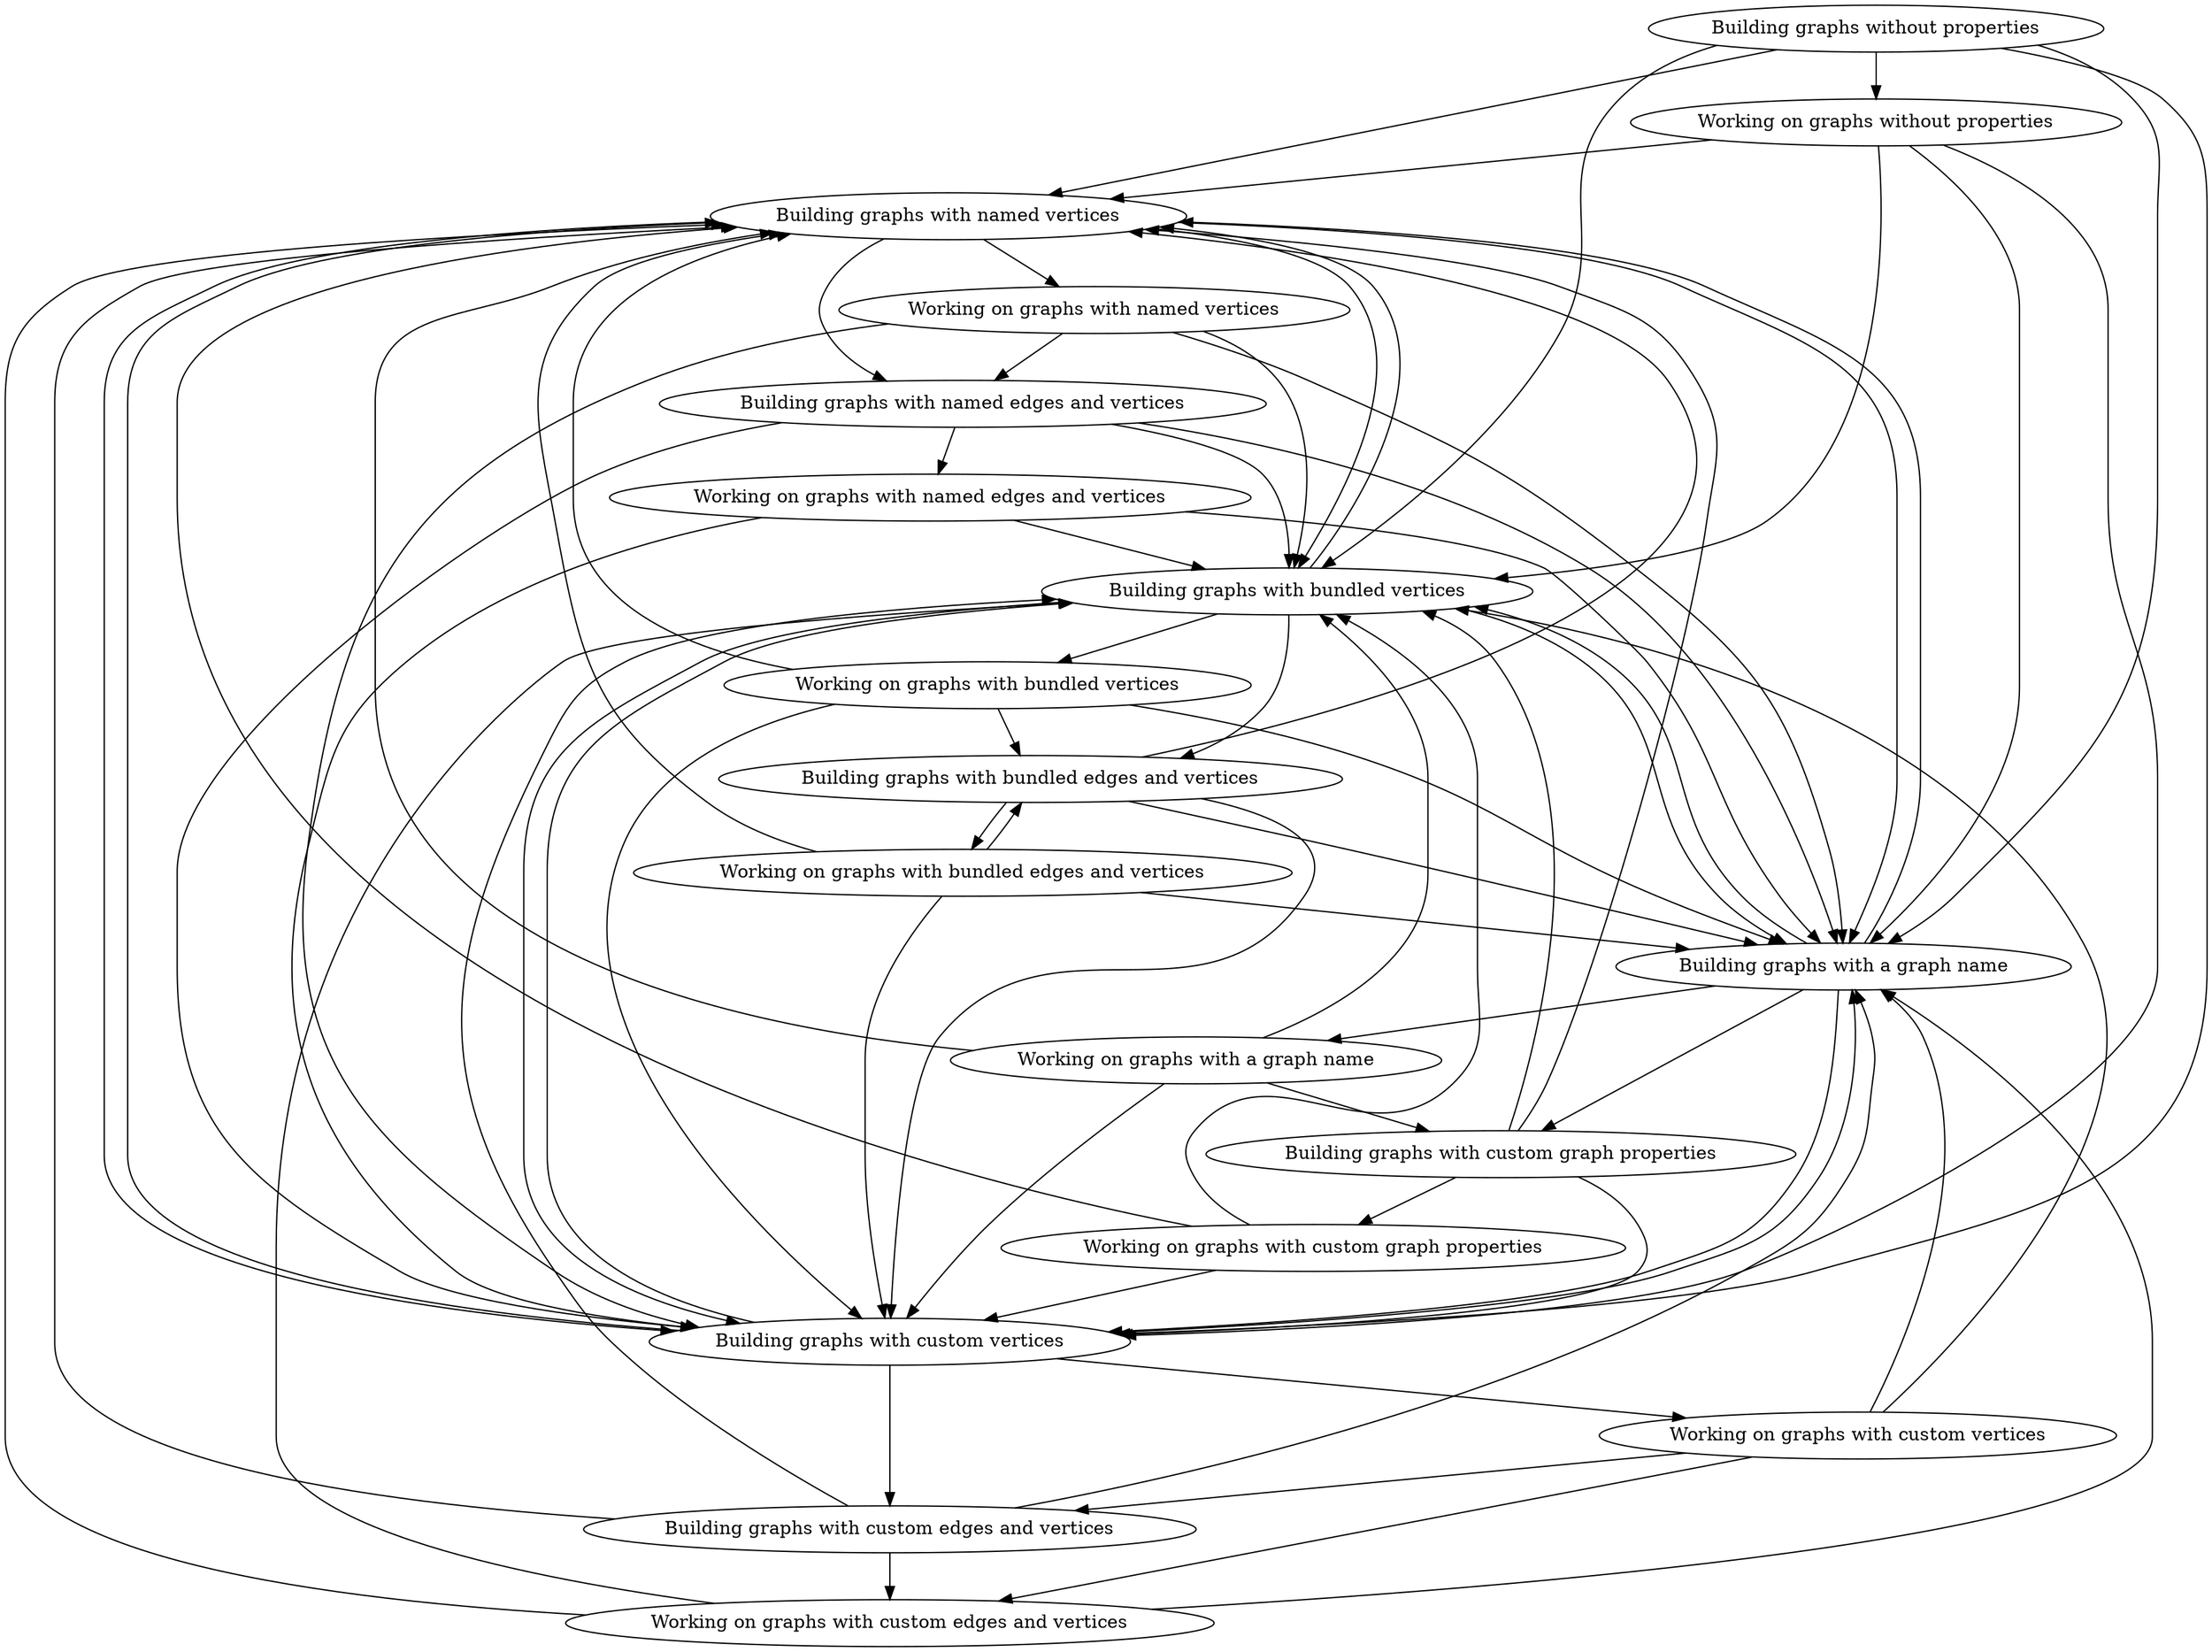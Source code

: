 digraph G {
0[label="Building graphs without properties"];
1[label="Working on graphs without properties"];
2[label="Building graphs with named vertices"];
3[label="Working on graphs with named vertices"];
4[label="Building graphs with named edges and vertices"];
5[label="Working on graphs with named edges and vertices"];
6[label="Building graphs with bundled vertices"];
7[label="Working on graphs with bundled vertices"];
8[label="Building graphs with bundled edges and vertices"];
9[label="Working on graphs with bundled edges and vertices"];
10[label="Building graphs with custom vertices"];
11[label="Working on graphs with custom vertices"];
12[label="Building graphs with custom edges and vertices"];
13[label="Working on graphs with custom edges and vertices"];
14[label="Building graphs with a graph name"];
15[label="Working on graphs with a graph name"];
16[label="Building graphs with custom graph properties"];
17[label="Working on graphs with custom graph properties"];
0->1 ;
0->2 ;
0->6 ;
0->10 ;
0->14 ;
1->2 ;
1->6 ;
1->10 ;
1->14 ;
2->3 ;
2->4 ;
2->6 ;
2->10 ;
2->14 ;
3->4 ;
3->6 ;
3->10 ;
3->14 ;
4->5 ;
4->6 ;
4->10 ;
4->14 ;
5->6 ;
5->10 ;
5->14 ;
6->7 ;
6->2 ;
6->8 ;
6->10 ;
6->14 ;
7->2 ;
7->8 ;
7->10 ;
7->14 ;
8->9 ;
8->2 ;
8->10 ;
8->14 ;
9->2 ;
9->8 ;
9->10 ;
9->14 ;
10->11 ;
10->2 ;
10->6 ;
10->12 ;
10->14 ;
11->6 ;
11->12 ;
11->14 ;
11->13 ;
12->13 ;
12->2 ;
12->6 ;
12->14 ;
13->2 ;
13->6 ;
13->14 ;
14->15 ;
14->2 ;
14->6 ;
14->10 ;
14->16 ;
15->16 ;
15->2 ;
15->6 ;
15->10 ;
16->17 ;
16->2 ;
16->6 ;
16->10 ;
17->2 ;
17->6 ;
17->10 ;
}
